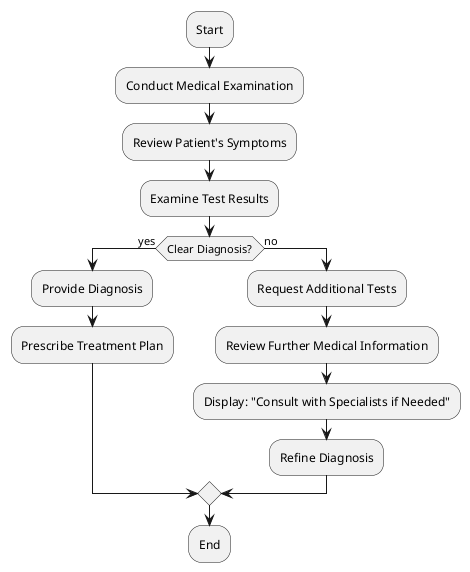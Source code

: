 @startuml Diagnosi
:Start;
:Conduct Medical Examination;
:Review Patient's Symptoms;
:Examine Test Results;
if (Clear Diagnosis?) then (yes)
  :Provide Diagnosis;
  :Prescribe Treatment Plan;
else (no)
  :Request Additional Tests;
  :Review Further Medical Information;
  :Display: "Consult with Specialists if Needed";
  :Refine Diagnosis;
endif
:End;
@enduml